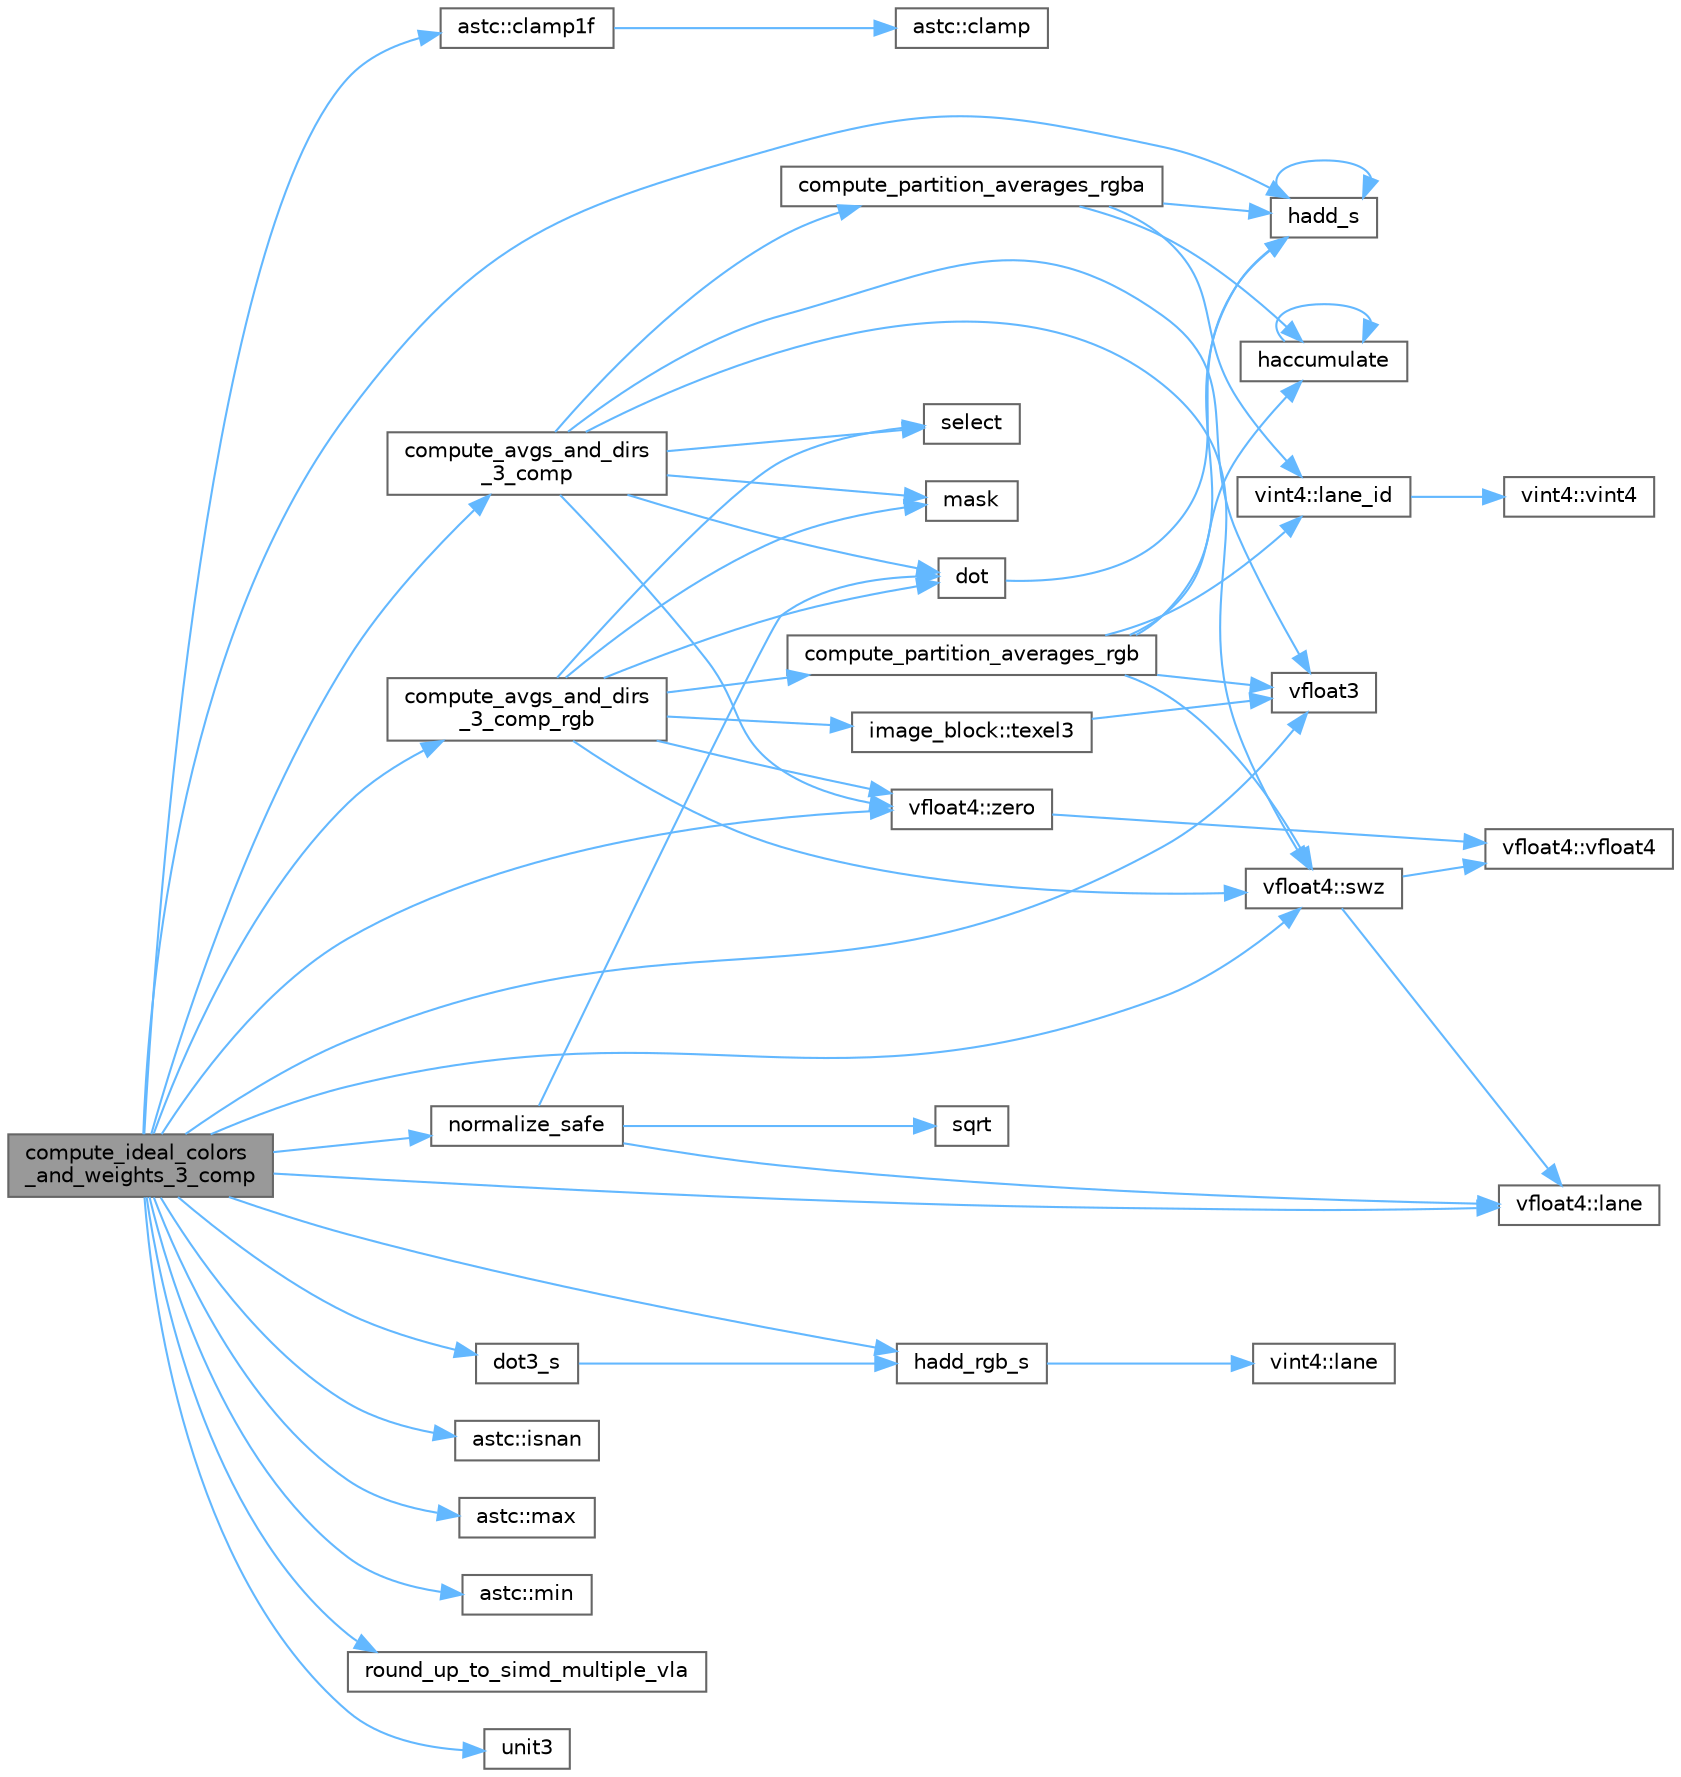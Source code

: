 digraph "compute_ideal_colors_and_weights_3_comp"
{
 // LATEX_PDF_SIZE
  bgcolor="transparent";
  edge [fontname=Helvetica,fontsize=10,labelfontname=Helvetica,labelfontsize=10];
  node [fontname=Helvetica,fontsize=10,shape=box,height=0.2,width=0.4];
  rankdir="LR";
  Node1 [id="Node000001",label="compute_ideal_colors\l_and_weights_3_comp",height=0.2,width=0.4,color="gray40", fillcolor="grey60", style="filled", fontcolor="black",tooltip="Compute the ideal endpoints and weights for 3 color components."];
  Node1 -> Node2 [id="edge1_Node000001_Node000002",color="steelblue1",style="solid",tooltip=" "];
  Node2 [id="Node000002",label="astc::clamp1f",height=0.2,width=0.4,color="grey40", fillcolor="white", style="filled",URL="$namespaceastc.html#ac60307af42a98d70a956170894e29e9e",tooltip="Clamp a float value between 0.0f and 1.0f."];
  Node2 -> Node3 [id="edge2_Node000002_Node000003",color="steelblue1",style="solid",tooltip=" "];
  Node3 [id="Node000003",label="astc::clamp",height=0.2,width=0.4,color="grey40", fillcolor="white", style="filled",URL="$namespaceastc.html#a8f8b2ad23b04a389f6785bc80b61349b",tooltip="Clamp a value value between mn and mx."];
  Node1 -> Node4 [id="edge3_Node000001_Node000004",color="steelblue1",style="solid",tooltip=" "];
  Node4 [id="Node000004",label="compute_avgs_and_dirs\l_3_comp",height=0.2,width=0.4,color="grey40", fillcolor="white", style="filled",URL="$astcenc__averages__and__directions_8cpp.html#a33f923c5a839af4f1d369a391183c384",tooltip="Compute averages and dominant directions for each partition in a 3 component texture."];
  Node4 -> Node5 [id="edge4_Node000004_Node000005",color="steelblue1",style="solid",tooltip=" "];
  Node5 [id="Node000005",label="compute_partition_averages_rgba",height=0.2,width=0.4,color="grey40", fillcolor="white", style="filled",URL="$astcenc__averages__and__directions_8cpp.html#a83cf48552a7e8225358c7c43df24fd96",tooltip="Compute the average RGBA color of each partition."];
  Node5 -> Node6 [id="edge5_Node000005_Node000006",color="steelblue1",style="solid",tooltip=" "];
  Node6 [id="Node000006",label="haccumulate",height=0.2,width=0.4,color="grey40", fillcolor="white", style="filled",URL="$astcenc__vecmathlib__avx2__8_8h.html#aaa291a197219a09a2e1103aec6945b3c",tooltip="Accumulate lane-wise sums for a vector, folded 4-wide."];
  Node6 -> Node6 [id="edge6_Node000006_Node000006",color="steelblue1",style="solid",tooltip=" "];
  Node5 -> Node7 [id="edge7_Node000005_Node000007",color="steelblue1",style="solid",tooltip=" "];
  Node7 [id="Node000007",label="hadd_s",height=0.2,width=0.4,color="grey40", fillcolor="white", style="filled",URL="$astcenc__vecmathlib__avx2__8_8h.html#aacd26478e4fe1f97a5d47e8adaacc898",tooltip="Return the horizontal sum of a vector."];
  Node7 -> Node7 [id="edge8_Node000007_Node000007",color="steelblue1",style="solid",tooltip=" "];
  Node5 -> Node8 [id="edge9_Node000005_Node000008",color="steelblue1",style="solid",tooltip=" "];
  Node8 [id="Node000008",label="vint4::lane_id",height=0.2,width=0.4,color="grey40", fillcolor="white", style="filled",URL="$structvint4.html#a21e3d111e37da1aaaeb5ba21a831c863",tooltip="Factory that returns a vector containing the lane IDs."];
  Node8 -> Node9 [id="edge10_Node000008_Node000009",color="steelblue1",style="solid",tooltip=" "];
  Node9 [id="Node000009",label="vint4::vint4",height=0.2,width=0.4,color="grey40", fillcolor="white", style="filled",URL="$structvint4.html#a3315184e8bb4f0cf1ca8dcff1f57cdae",tooltip="Construct from zero-initialized value."];
  Node4 -> Node10 [id="edge11_Node000004_Node000010",color="steelblue1",style="solid",tooltip=" "];
  Node10 [id="Node000010",label="dot",height=0.2,width=0.4,color="grey40", fillcolor="white", style="filled",URL="$astcenc__vecmathlib__common__4_8h.html#a6d7561f8f0ebee752b0e217101d9d5f3",tooltip="Return the dot product for the full 4 lanes, returning vector."];
  Node10 -> Node7 [id="edge12_Node000010_Node000007",color="steelblue1",style="solid",tooltip=" "];
  Node4 -> Node11 [id="edge13_Node000004_Node000011",color="steelblue1",style="solid",tooltip=" "];
  Node11 [id="Node000011",label="mask",height=0.2,width=0.4,color="grey40", fillcolor="white", style="filled",URL="$astcenc__vecmathlib__avx2__8_8h.html#ad922a3ed6098767968916265154b6f82",tooltip="Return a 8-bit mask code indicating mask status."];
  Node4 -> Node12 [id="edge14_Node000004_Node000012",color="steelblue1",style="solid",tooltip=" "];
  Node12 [id="Node000012",label="select",height=0.2,width=0.4,color="grey40", fillcolor="white", style="filled",URL="$astcenc__vecmathlib__avx2__8_8h.html#a844ab5b69b84569f033be33bf5fb9fbc",tooltip="Return lanes from b if cond is set, else a."];
  Node4 -> Node13 [id="edge15_Node000004_Node000013",color="steelblue1",style="solid",tooltip=" "];
  Node13 [id="Node000013",label="vfloat4::swz",height=0.2,width=0.4,color="grey40", fillcolor="white", style="filled",URL="$structvfloat4.html#a0a3e390831722cc8e54f29155699f3a5",tooltip="Return a swizzled float 2."];
  Node13 -> Node14 [id="edge16_Node000013_Node000014",color="steelblue1",style="solid",tooltip=" "];
  Node14 [id="Node000014",label="vfloat4::lane",height=0.2,width=0.4,color="grey40", fillcolor="white", style="filled",URL="$structvfloat4.html#a04462a7815432c6bc3ce1b5e5d11e4fc",tooltip="Get the scalar value of a single lane."];
  Node13 -> Node15 [id="edge17_Node000013_Node000015",color="steelblue1",style="solid",tooltip=" "];
  Node15 [id="Node000015",label="vfloat4::vfloat4",height=0.2,width=0.4,color="grey40", fillcolor="white", style="filled",URL="$structvfloat4.html#a9df51cb30b68d6d51ca607e64aa1ebf0",tooltip="Construct from zero-initialized value."];
  Node4 -> Node16 [id="edge18_Node000004_Node000016",color="steelblue1",style="solid",tooltip=" "];
  Node16 [id="Node000016",label="vfloat3",height=0.2,width=0.4,color="grey40", fillcolor="white", style="filled",URL="$astcenc__vecmathlib_8h.html#a1a2e12d78738b0b4b550f57b2dc05f07",tooltip="Factory that returns a 3 component vfloat4."];
  Node4 -> Node17 [id="edge19_Node000004_Node000017",color="steelblue1",style="solid",tooltip=" "];
  Node17 [id="Node000017",label="vfloat4::zero",height=0.2,width=0.4,color="grey40", fillcolor="white", style="filled",URL="$structvfloat4.html#a04b5f338012dab6be0b2bd7910fcbcae",tooltip="Factory that returns a vector of zeros."];
  Node17 -> Node15 [id="edge20_Node000017_Node000015",color="steelblue1",style="solid",tooltip=" "];
  Node1 -> Node18 [id="edge21_Node000001_Node000018",color="steelblue1",style="solid",tooltip=" "];
  Node18 [id="Node000018",label="compute_avgs_and_dirs\l_3_comp_rgb",height=0.2,width=0.4,color="grey40", fillcolor="white", style="filled",URL="$astcenc__averages__and__directions_8cpp.html#a73936e5cf41b74f2b8d9b137a9d64253",tooltip="Compute averages and dominant directions for each partition in a 3 component texture."];
  Node18 -> Node19 [id="edge22_Node000018_Node000019",color="steelblue1",style="solid",tooltip=" "];
  Node19 [id="Node000019",label="compute_partition_averages_rgb",height=0.2,width=0.4,color="grey40", fillcolor="white", style="filled",URL="$astcenc__averages__and__directions_8cpp.html#ac5429bc77cf39a7dba332af8fb14e093",tooltip="Functions for finding dominant direction of a set of colors."];
  Node19 -> Node6 [id="edge23_Node000019_Node000006",color="steelblue1",style="solid",tooltip=" "];
  Node19 -> Node7 [id="edge24_Node000019_Node000007",color="steelblue1",style="solid",tooltip=" "];
  Node19 -> Node8 [id="edge25_Node000019_Node000008",color="steelblue1",style="solid",tooltip=" "];
  Node19 -> Node13 [id="edge26_Node000019_Node000013",color="steelblue1",style="solid",tooltip=" "];
  Node19 -> Node16 [id="edge27_Node000019_Node000016",color="steelblue1",style="solid",tooltip=" "];
  Node18 -> Node10 [id="edge28_Node000018_Node000010",color="steelblue1",style="solid",tooltip=" "];
  Node18 -> Node11 [id="edge29_Node000018_Node000011",color="steelblue1",style="solid",tooltip=" "];
  Node18 -> Node12 [id="edge30_Node000018_Node000012",color="steelblue1",style="solid",tooltip=" "];
  Node18 -> Node13 [id="edge31_Node000018_Node000013",color="steelblue1",style="solid",tooltip=" "];
  Node18 -> Node20 [id="edge32_Node000018_Node000020",color="steelblue1",style="solid",tooltip=" "];
  Node20 [id="Node000020",label="image_block::texel3",height=0.2,width=0.4,color="grey40", fillcolor="white", style="filled",URL="$structimage__block.html#a682b1ada02acb8369d6f6f30378b260e",tooltip="Get an RGB texel value from the data."];
  Node20 -> Node16 [id="edge33_Node000020_Node000016",color="steelblue1",style="solid",tooltip=" "];
  Node18 -> Node17 [id="edge34_Node000018_Node000017",color="steelblue1",style="solid",tooltip=" "];
  Node1 -> Node21 [id="edge35_Node000001_Node000021",color="steelblue1",style="solid",tooltip=" "];
  Node21 [id="Node000021",label="dot3_s",height=0.2,width=0.4,color="grey40", fillcolor="white", style="filled",URL="$astcenc__vecmathlib__common__4_8h.html#a377cafdb98d3ee38a2999ed00504f477",tooltip="Return the dot product for the bottom 3 lanes, returning scalar."];
  Node21 -> Node22 [id="edge36_Node000021_Node000022",color="steelblue1",style="solid",tooltip=" "];
  Node22 [id="Node000022",label="hadd_rgb_s",height=0.2,width=0.4,color="grey40", fillcolor="white", style="filled",URL="$astcenc__vecmathlib__common__4_8h.html#a48e833d0cfdf950b6bc3431fce00507e",tooltip="Return the horizontal sum of RGB vector lanes as a scalar."];
  Node22 -> Node23 [id="edge37_Node000022_Node000023",color="steelblue1",style="solid",tooltip=" "];
  Node23 [id="Node000023",label="vint4::lane",height=0.2,width=0.4,color="grey40", fillcolor="white", style="filled",URL="$structvint4.html#a01e3f7debf73dc6c757fa36d585c9d17",tooltip="Get the scalar from a single lane."];
  Node1 -> Node22 [id="edge38_Node000001_Node000022",color="steelblue1",style="solid",tooltip=" "];
  Node1 -> Node7 [id="edge39_Node000001_Node000007",color="steelblue1",style="solid",tooltip=" "];
  Node1 -> Node24 [id="edge40_Node000001_Node000024",color="steelblue1",style="solid",tooltip=" "];
  Node24 [id="Node000024",label="astc::isnan",height=0.2,width=0.4,color="grey40", fillcolor="white", style="filled",URL="$namespaceastc.html#aa80ae2eee0ffb5b754bdf0bb08b8759b",tooltip="Test if a float value is a nan."];
  Node1 -> Node14 [id="edge41_Node000001_Node000014",color="steelblue1",style="solid",tooltip=" "];
  Node1 -> Node25 [id="edge42_Node000001_Node000025",color="steelblue1",style="solid",tooltip=" "];
  Node25 [id="Node000025",label="astc::max",height=0.2,width=0.4,color="grey40", fillcolor="white", style="filled",URL="$namespaceastc.html#a83a55552d03399cdff6cf2fed8312c9f",tooltip="Return the maximum of two values."];
  Node1 -> Node26 [id="edge43_Node000001_Node000026",color="steelblue1",style="solid",tooltip=" "];
  Node26 [id="Node000026",label="astc::min",height=0.2,width=0.4,color="grey40", fillcolor="white", style="filled",URL="$namespaceastc.html#af78c0d31374aa9923633a3a2abf8d738",tooltip="Return the minimum of two values."];
  Node1 -> Node27 [id="edge44_Node000001_Node000027",color="steelblue1",style="solid",tooltip=" "];
  Node27 [id="Node000027",label="normalize_safe",height=0.2,width=0.4,color="grey40", fillcolor="white", style="filled",URL="$astcenc__vecmathlib_8h.html#a3b0e8ae23a514219217b72164a7909a4",tooltip="Normalize a vector, returning safe if len is zero."];
  Node27 -> Node10 [id="edge45_Node000027_Node000010",color="steelblue1",style="solid",tooltip=" "];
  Node27 -> Node14 [id="edge46_Node000027_Node000014",color="steelblue1",style="solid",tooltip=" "];
  Node27 -> Node28 [id="edge47_Node000027_Node000028",color="steelblue1",style="solid",tooltip=" "];
  Node28 [id="Node000028",label="sqrt",height=0.2,width=0.4,color="grey40", fillcolor="white", style="filled",URL="$astcenc__vecmathlib__avx2__8_8h.html#a46b31b19ff13c14adb023db4b5df8e52",tooltip="Return the sqrt of the lanes in the vector."];
  Node1 -> Node29 [id="edge48_Node000001_Node000029",color="steelblue1",style="solid",tooltip=" "];
  Node29 [id="Node000029",label="round_up_to_simd_multiple_vla",height=0.2,width=0.4,color="grey40", fillcolor="white", style="filled",URL="$astcenc__vecmathlib_8h.html#ae36622d837079b4899b971731c2dda37",tooltip="Round a count up to the largest multiple of the SIMD width."];
  Node1 -> Node13 [id="edge49_Node000001_Node000013",color="steelblue1",style="solid",tooltip=" "];
  Node1 -> Node30 [id="edge50_Node000001_Node000030",color="steelblue1",style="solid",tooltip=" "];
  Node30 [id="Node000030",label="unit3",height=0.2,width=0.4,color="grey40", fillcolor="white", style="filled",URL="$astcenc__vecmathlib_8h.html#a3cf3e0218d808e69f31668dbc458dc08",tooltip="Factory that returns a unit length 3 component vfloat4."];
  Node1 -> Node16 [id="edge51_Node000001_Node000016",color="steelblue1",style="solid",tooltip=" "];
  Node1 -> Node17 [id="edge52_Node000001_Node000017",color="steelblue1",style="solid",tooltip=" "];
}
